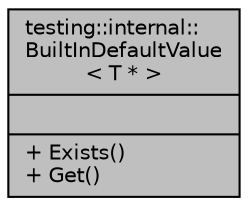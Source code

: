 digraph "testing::internal::BuiltInDefaultValue&lt; T * &gt;"
{
 // INTERACTIVE_SVG=YES
 // LATEX_PDF_SIZE
  edge [fontname="Helvetica",fontsize="10",labelfontname="Helvetica",labelfontsize="10"];
  node [fontname="Helvetica",fontsize="10",shape=record];
  Node1 [label="{testing::internal::\lBuiltInDefaultValue\l\< T * \>\n||+ Exists()\l+ Get()\l}",height=0.2,width=0.4,color="black", fillcolor="grey75", style="filled", fontcolor="black",tooltip=" "];
}
